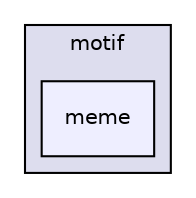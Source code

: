 digraph "java/broad/core/motif/meme" {
  compound=true
  node [ fontsize="10", fontname="Helvetica"];
  edge [ labelfontsize="10", labelfontname="Helvetica"];
  subgraph clusterdir_8d567d12c26a77b5ab4a1b62934a44ea {
    graph [ bgcolor="#ddddee", pencolor="black", label="motif" fontname="Helvetica", fontsize="10", URL="dir_8d567d12c26a77b5ab4a1b62934a44ea.html"]
  dir_40260d6e86a101aa6cfa6512dd25894b [shape=box, label="meme", style="filled", fillcolor="#eeeeff", pencolor="black", URL="dir_40260d6e86a101aa6cfa6512dd25894b.html"];
  }
}
